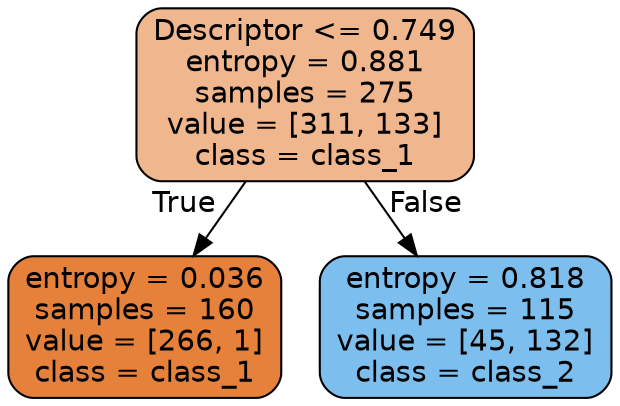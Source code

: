digraph Tree {
node [shape=box, style="filled, rounded", color="black", fontname="helvetica"] ;
edge [fontname="helvetica"] ;
0 [label="Descriptor <= 0.749\nentropy = 0.881\nsamples = 275\nvalue = [311, 133]\nclass = class_1", fillcolor="#f0b78e"] ;
1 [label="entropy = 0.036\nsamples = 160\nvalue = [266, 1]\nclass = class_1", fillcolor="#e5813a"] ;
0 -> 1 [labeldistance=2.5, labelangle=45, headlabel="True"] ;
2 [label="entropy = 0.818\nsamples = 115\nvalue = [45, 132]\nclass = class_2", fillcolor="#7cbeee"] ;
0 -> 2 [labeldistance=2.5, labelangle=-45, headlabel="False"] ;
}